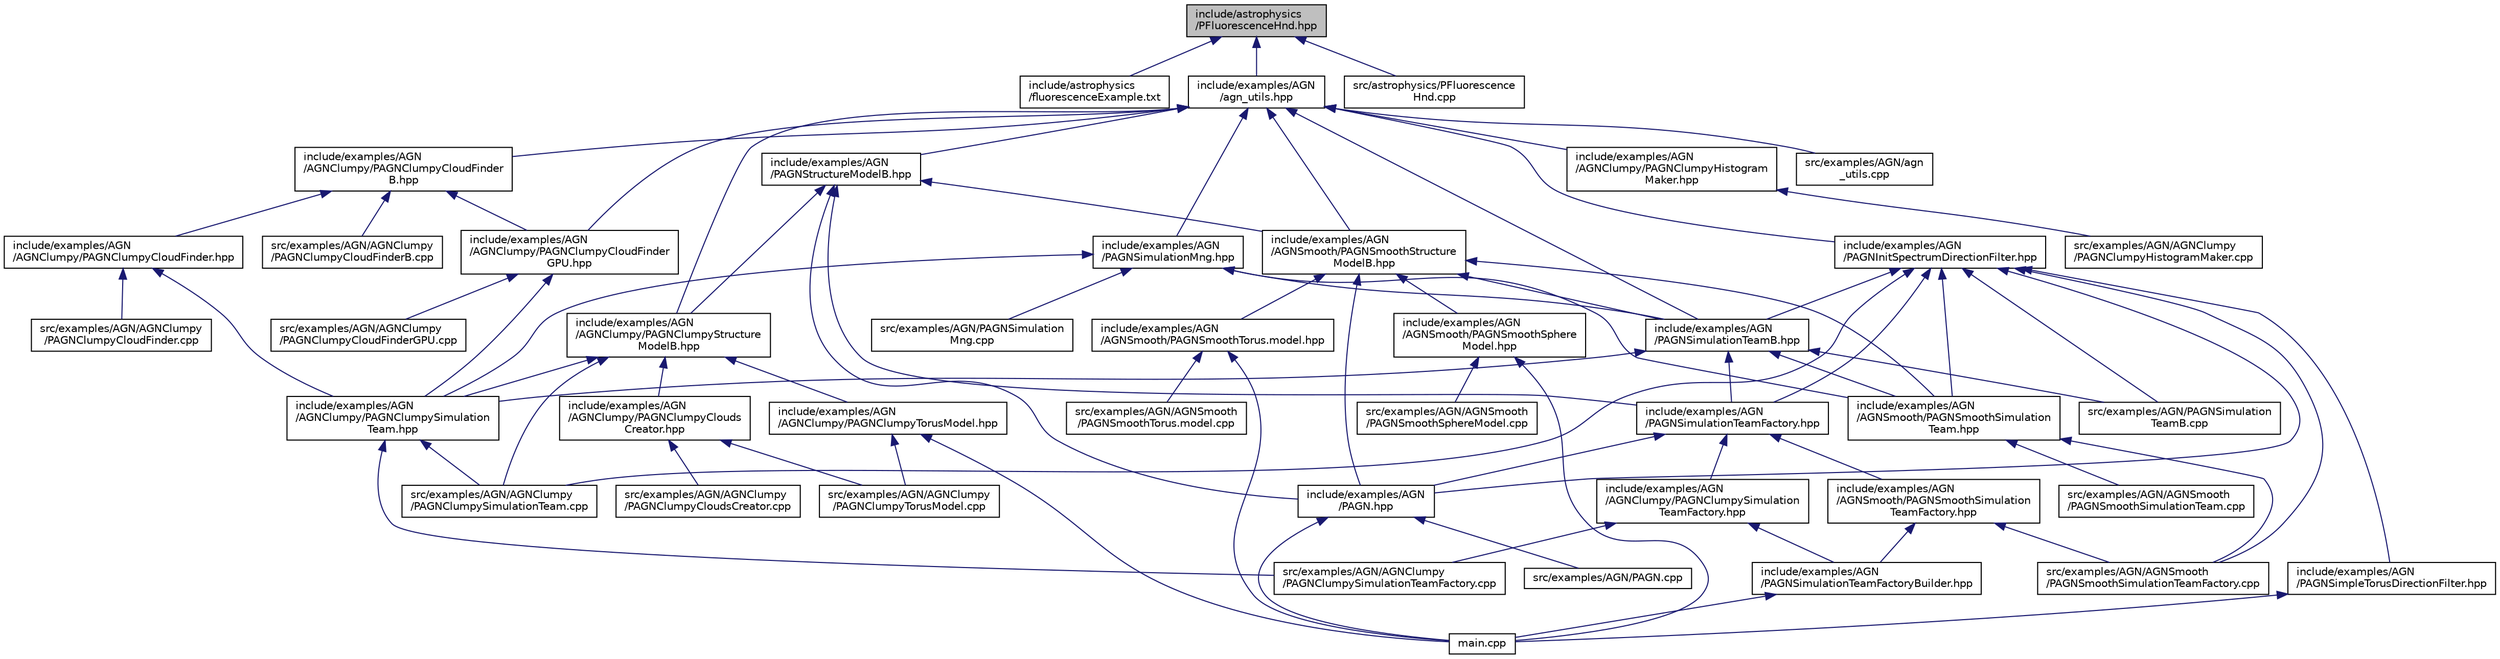 digraph "include/astrophysics/PFluorescenceHnd.hpp"
{
 // LATEX_PDF_SIZE
  edge [fontname="Helvetica",fontsize="10",labelfontname="Helvetica",labelfontsize="10"];
  node [fontname="Helvetica",fontsize="10",shape=record];
  Node1 [label="include/astrophysics\l/PFluorescenceHnd.hpp",height=0.2,width=0.4,color="black", fillcolor="grey75", style="filled", fontcolor="black",tooltip=" "];
  Node1 -> Node2 [dir="back",color="midnightblue",fontsize="10",style="solid"];
  Node2 [label="include/astrophysics\l/fluorescenceExample.txt",height=0.2,width=0.4,color="black", fillcolor="white", style="filled",URL="$fluorescence_example_8txt.html",tooltip=" "];
  Node1 -> Node3 [dir="back",color="midnightblue",fontsize="10",style="solid"];
  Node3 [label="include/examples/AGN\l/agn_utils.hpp",height=0.2,width=0.4,color="black", fillcolor="white", style="filled",URL="$agn__utils_8hpp.html",tooltip="This file contains all the utilities needed by the agn x-ray spectrum models, provided in this applic..."];
  Node3 -> Node4 [dir="back",color="midnightblue",fontsize="10",style="solid"];
  Node4 [label="include/examples/AGN\l/AGNClumpy/PAGNClumpyCloudFinder\lB.hpp",height=0.2,width=0.4,color="black", fillcolor="white", style="filled",URL="$_p_a_g_n_clumpy_cloud_finder_b_8hpp.html",tooltip=" "];
  Node4 -> Node5 [dir="back",color="midnightblue",fontsize="10",style="solid"];
  Node5 [label="include/examples/AGN\l/AGNClumpy/PAGNClumpyCloudFinder.hpp",height=0.2,width=0.4,color="black", fillcolor="white", style="filled",URL="$_p_a_g_n_clumpy_cloud_finder_8hpp.html",tooltip=" "];
  Node5 -> Node6 [dir="back",color="midnightblue",fontsize="10",style="solid"];
  Node6 [label="include/examples/AGN\l/AGNClumpy/PAGNClumpySimulation\lTeam.hpp",height=0.2,width=0.4,color="black", fillcolor="white", style="filled",URL="$_p_a_g_n_clumpy_simulation_team_8hpp.html",tooltip=" "];
  Node6 -> Node7 [dir="back",color="midnightblue",fontsize="10",style="solid"];
  Node7 [label="src/examples/AGN/AGNClumpy\l/PAGNClumpySimulationTeam.cpp",height=0.2,width=0.4,color="black", fillcolor="white", style="filled",URL="$_p_a_g_n_clumpy_simulation_team_8cpp.html",tooltip=" "];
  Node6 -> Node8 [dir="back",color="midnightblue",fontsize="10",style="solid"];
  Node8 [label="src/examples/AGN/AGNClumpy\l/PAGNClumpySimulationTeamFactory.cpp",height=0.2,width=0.4,color="black", fillcolor="white", style="filled",URL="$_p_a_g_n_clumpy_simulation_team_factory_8cpp.html",tooltip=" "];
  Node5 -> Node9 [dir="back",color="midnightblue",fontsize="10",style="solid"];
  Node9 [label="src/examples/AGN/AGNClumpy\l/PAGNClumpyCloudFinder.cpp",height=0.2,width=0.4,color="black", fillcolor="white", style="filled",URL="$_p_a_g_n_clumpy_cloud_finder_8cpp.html",tooltip=" "];
  Node4 -> Node10 [dir="back",color="midnightblue",fontsize="10",style="solid"];
  Node10 [label="include/examples/AGN\l/AGNClumpy/PAGNClumpyCloudFinder\lGPU.hpp",height=0.2,width=0.4,color="black", fillcolor="white", style="filled",URL="$_p_a_g_n_clumpy_cloud_finder_g_p_u_8hpp.html",tooltip=" "];
  Node10 -> Node6 [dir="back",color="midnightblue",fontsize="10",style="solid"];
  Node10 -> Node11 [dir="back",color="midnightblue",fontsize="10",style="solid"];
  Node11 [label="src/examples/AGN/AGNClumpy\l/PAGNClumpyCloudFinderGPU.cpp",height=0.2,width=0.4,color="black", fillcolor="white", style="filled",URL="$_p_a_g_n_clumpy_cloud_finder_g_p_u_8cpp.html",tooltip=" "];
  Node4 -> Node12 [dir="back",color="midnightblue",fontsize="10",style="solid"];
  Node12 [label="src/examples/AGN/AGNClumpy\l/PAGNClumpyCloudFinderB.cpp",height=0.2,width=0.4,color="black", fillcolor="white", style="filled",URL="$_p_a_g_n_clumpy_cloud_finder_b_8cpp.html",tooltip=" "];
  Node3 -> Node10 [dir="back",color="midnightblue",fontsize="10",style="solid"];
  Node3 -> Node13 [dir="back",color="midnightblue",fontsize="10",style="solid"];
  Node13 [label="include/examples/AGN\l/AGNClumpy/PAGNClumpyStructure\lModelB.hpp",height=0.2,width=0.4,color="black", fillcolor="white", style="filled",URL="$_p_a_g_n_clumpy_structure_model_b_8hpp.html",tooltip=" "];
  Node13 -> Node14 [dir="back",color="midnightblue",fontsize="10",style="solid"];
  Node14 [label="include/examples/AGN\l/AGNClumpy/PAGNClumpyClouds\lCreator.hpp",height=0.2,width=0.4,color="black", fillcolor="white", style="filled",URL="$_p_a_g_n_clumpy_clouds_creator_8hpp.html",tooltip=" "];
  Node14 -> Node15 [dir="back",color="midnightblue",fontsize="10",style="solid"];
  Node15 [label="src/examples/AGN/AGNClumpy\l/PAGNClumpyCloudsCreator.cpp",height=0.2,width=0.4,color="black", fillcolor="white", style="filled",URL="$_p_a_g_n_clumpy_clouds_creator_8cpp.html",tooltip=" "];
  Node14 -> Node16 [dir="back",color="midnightblue",fontsize="10",style="solid"];
  Node16 [label="src/examples/AGN/AGNClumpy\l/PAGNClumpyTorusModel.cpp",height=0.2,width=0.4,color="black", fillcolor="white", style="filled",URL="$_p_a_g_n_clumpy_torus_model_8cpp.html",tooltip=" "];
  Node13 -> Node6 [dir="back",color="midnightblue",fontsize="10",style="solid"];
  Node13 -> Node17 [dir="back",color="midnightblue",fontsize="10",style="solid"];
  Node17 [label="include/examples/AGN\l/AGNClumpy/PAGNClumpyTorusModel.hpp",height=0.2,width=0.4,color="black", fillcolor="white", style="filled",URL="$_p_a_g_n_clumpy_torus_model_8hpp.html",tooltip=" "];
  Node17 -> Node18 [dir="back",color="midnightblue",fontsize="10",style="solid"];
  Node18 [label="main.cpp",height=0.2,width=0.4,color="black", fillcolor="white", style="filled",URL="$main_8cpp.html",tooltip="This example shows how to use the fluorescence simulator object."];
  Node17 -> Node16 [dir="back",color="midnightblue",fontsize="10",style="solid"];
  Node13 -> Node7 [dir="back",color="midnightblue",fontsize="10",style="solid"];
  Node3 -> Node19 [dir="back",color="midnightblue",fontsize="10",style="solid"];
  Node19 [label="include/examples/AGN\l/AGNClumpy/PAGNClumpyHistogram\lMaker.hpp",height=0.2,width=0.4,color="black", fillcolor="white", style="filled",URL="$_p_a_g_n_clumpy_histogram_maker_8hpp.html",tooltip=" "];
  Node19 -> Node20 [dir="back",color="midnightblue",fontsize="10",style="solid"];
  Node20 [label="src/examples/AGN/AGNClumpy\l/PAGNClumpyHistogramMaker.cpp",height=0.2,width=0.4,color="black", fillcolor="white", style="filled",URL="$_p_a_g_n_clumpy_histogram_maker_8cpp.html",tooltip=" "];
  Node3 -> Node21 [dir="back",color="midnightblue",fontsize="10",style="solid"];
  Node21 [label="include/examples/AGN\l/AGNSmooth/PAGNSmoothStructure\lModelB.hpp",height=0.2,width=0.4,color="black", fillcolor="white", style="filled",URL="$_p_a_g_n_smooth_structure_model_b_8hpp.html",tooltip="This file contains the declaration of the PSimpleAGNStrucure model abstract base class."];
  Node21 -> Node22 [dir="back",color="midnightblue",fontsize="10",style="solid"];
  Node22 [label="include/examples/AGN\l/AGNSmooth/PAGNSmoothSimulation\lTeam.hpp",height=0.2,width=0.4,color="black", fillcolor="white", style="filled",URL="$_p_a_g_n_smooth_simulation_team_8hpp.html",tooltip=" "];
  Node22 -> Node23 [dir="back",color="midnightblue",fontsize="10",style="solid"];
  Node23 [label="src/examples/AGN/AGNSmooth\l/PAGNSmoothSimulationTeam.cpp",height=0.2,width=0.4,color="black", fillcolor="white", style="filled",URL="$_p_a_g_n_smooth_simulation_team_8cpp.html",tooltip=" "];
  Node22 -> Node24 [dir="back",color="midnightblue",fontsize="10",style="solid"];
  Node24 [label="src/examples/AGN/AGNSmooth\l/PAGNSmoothSimulationTeamFactory.cpp",height=0.2,width=0.4,color="black", fillcolor="white", style="filled",URL="$_p_a_g_n_smooth_simulation_team_factory_8cpp.html",tooltip=" "];
  Node21 -> Node25 [dir="back",color="midnightblue",fontsize="10",style="solid"];
  Node25 [label="include/examples/AGN\l/AGNSmooth/PAGNSmoothSphere\lModel.hpp",height=0.2,width=0.4,color="black", fillcolor="white", style="filled",URL="$_p_a_g_n_smooth_sphere_model_8hpp.html",tooltip=" "];
  Node25 -> Node18 [dir="back",color="midnightblue",fontsize="10",style="solid"];
  Node25 -> Node26 [dir="back",color="midnightblue",fontsize="10",style="solid"];
  Node26 [label="src/examples/AGN/AGNSmooth\l/PAGNSmoothSphereModel.cpp",height=0.2,width=0.4,color="black", fillcolor="white", style="filled",URL="$_p_a_g_n_smooth_sphere_model_8cpp.html",tooltip=" "];
  Node21 -> Node27 [dir="back",color="midnightblue",fontsize="10",style="solid"];
  Node27 [label="include/examples/AGN\l/AGNSmooth/PAGNSmoothTorus.model.hpp",height=0.2,width=0.4,color="black", fillcolor="white", style="filled",URL="$_p_a_g_n_smooth_torus_8model_8hpp.html",tooltip=" "];
  Node27 -> Node18 [dir="back",color="midnightblue",fontsize="10",style="solid"];
  Node27 -> Node28 [dir="back",color="midnightblue",fontsize="10",style="solid"];
  Node28 [label="src/examples/AGN/AGNSmooth\l/PAGNSmoothTorus.model.cpp",height=0.2,width=0.4,color="black", fillcolor="white", style="filled",URL="$_p_a_g_n_smooth_torus_8model_8cpp.html",tooltip=" "];
  Node21 -> Node29 [dir="back",color="midnightblue",fontsize="10",style="solid"];
  Node29 [label="include/examples/AGN\l/PAGN.hpp",height=0.2,width=0.4,color="black", fillcolor="white", style="filled",URL="$_p_a_g_n_8hpp.html",tooltip=" "];
  Node29 -> Node18 [dir="back",color="midnightblue",fontsize="10",style="solid"];
  Node29 -> Node30 [dir="back",color="midnightblue",fontsize="10",style="solid"];
  Node30 [label="src/examples/AGN/PAGN.cpp",height=0.2,width=0.4,color="black", fillcolor="white", style="filled",URL="$_p_a_g_n_8cpp.html",tooltip=" "];
  Node21 -> Node31 [dir="back",color="midnightblue",fontsize="10",style="solid"];
  Node31 [label="include/examples/AGN\l/PAGNSimulationTeamB.hpp",height=0.2,width=0.4,color="black", fillcolor="white", style="filled",URL="$_p_a_g_n_simulation_team_b_8hpp.html",tooltip=" "];
  Node31 -> Node6 [dir="back",color="midnightblue",fontsize="10",style="solid"];
  Node31 -> Node22 [dir="back",color="midnightblue",fontsize="10",style="solid"];
  Node31 -> Node32 [dir="back",color="midnightblue",fontsize="10",style="solid"];
  Node32 [label="include/examples/AGN\l/PAGNSimulationTeamFactory.hpp",height=0.2,width=0.4,color="black", fillcolor="white", style="filled",URL="$_p_a_g_n_simulation_team_factory_8hpp.html",tooltip=" "];
  Node32 -> Node33 [dir="back",color="midnightblue",fontsize="10",style="solid"];
  Node33 [label="include/examples/AGN\l/AGNClumpy/PAGNClumpySimulation\lTeamFactory.hpp",height=0.2,width=0.4,color="black", fillcolor="white", style="filled",URL="$_p_a_g_n_clumpy_simulation_team_factory_8hpp.html",tooltip=" "];
  Node33 -> Node34 [dir="back",color="midnightblue",fontsize="10",style="solid"];
  Node34 [label="include/examples/AGN\l/PAGNSimulationTeamFactoryBuilder.hpp",height=0.2,width=0.4,color="black", fillcolor="white", style="filled",URL="$_p_a_g_n_simulation_team_factory_builder_8hpp.html",tooltip=" "];
  Node34 -> Node18 [dir="back",color="midnightblue",fontsize="10",style="solid"];
  Node33 -> Node8 [dir="back",color="midnightblue",fontsize="10",style="solid"];
  Node32 -> Node35 [dir="back",color="midnightblue",fontsize="10",style="solid"];
  Node35 [label="include/examples/AGN\l/AGNSmooth/PAGNSmoothSimulation\lTeamFactory.hpp",height=0.2,width=0.4,color="black", fillcolor="white", style="filled",URL="$_p_a_g_n_smooth_simulation_team_factory_8hpp.html",tooltip=" "];
  Node35 -> Node34 [dir="back",color="midnightblue",fontsize="10",style="solid"];
  Node35 -> Node24 [dir="back",color="midnightblue",fontsize="10",style="solid"];
  Node32 -> Node29 [dir="back",color="midnightblue",fontsize="10",style="solid"];
  Node31 -> Node36 [dir="back",color="midnightblue",fontsize="10",style="solid"];
  Node36 [label="src/examples/AGN/PAGNSimulation\lTeamB.cpp",height=0.2,width=0.4,color="black", fillcolor="white", style="filled",URL="$_p_a_g_n_simulation_team_b_8cpp.html",tooltip=" "];
  Node3 -> Node37 [dir="back",color="midnightblue",fontsize="10",style="solid"];
  Node37 [label="include/examples/AGN\l/PAGNStructureModelB.hpp",height=0.2,width=0.4,color="black", fillcolor="white", style="filled",URL="$_p_a_g_n_structure_model_b_8hpp.html",tooltip=" "];
  Node37 -> Node13 [dir="back",color="midnightblue",fontsize="10",style="solid"];
  Node37 -> Node21 [dir="back",color="midnightblue",fontsize="10",style="solid"];
  Node37 -> Node29 [dir="back",color="midnightblue",fontsize="10",style="solid"];
  Node37 -> Node32 [dir="back",color="midnightblue",fontsize="10",style="solid"];
  Node3 -> Node31 [dir="back",color="midnightblue",fontsize="10",style="solid"];
  Node3 -> Node38 [dir="back",color="midnightblue",fontsize="10",style="solid"];
  Node38 [label="include/examples/AGN\l/PAGNSimulationMng.hpp",height=0.2,width=0.4,color="black", fillcolor="white", style="filled",URL="$_p_a_g_n_simulation_mng_8hpp.html",tooltip=" "];
  Node38 -> Node6 [dir="back",color="midnightblue",fontsize="10",style="solid"];
  Node38 -> Node22 [dir="back",color="midnightblue",fontsize="10",style="solid"];
  Node38 -> Node31 [dir="back",color="midnightblue",fontsize="10",style="solid"];
  Node38 -> Node39 [dir="back",color="midnightblue",fontsize="10",style="solid"];
  Node39 [label="src/examples/AGN/PAGNSimulation\lMng.cpp",height=0.2,width=0.4,color="black", fillcolor="white", style="filled",URL="$_p_a_g_n_simulation_mng_8cpp.html",tooltip=" "];
  Node3 -> Node40 [dir="back",color="midnightblue",fontsize="10",style="solid"];
  Node40 [label="include/examples/AGN\l/PAGNInitSpectrumDirectionFilter.hpp",height=0.2,width=0.4,color="black", fillcolor="white", style="filled",URL="$_p_a_g_n_init_spectrum_direction_filter_8hpp.html",tooltip=" "];
  Node40 -> Node22 [dir="back",color="midnightblue",fontsize="10",style="solid"];
  Node40 -> Node31 [dir="back",color="midnightblue",fontsize="10",style="solid"];
  Node40 -> Node32 [dir="back",color="midnightblue",fontsize="10",style="solid"];
  Node40 -> Node29 [dir="back",color="midnightblue",fontsize="10",style="solid"];
  Node40 -> Node41 [dir="back",color="midnightblue",fontsize="10",style="solid"];
  Node41 [label="include/examples/AGN\l/PAGNSimpleTorusDirectionFilter.hpp",height=0.2,width=0.4,color="black", fillcolor="white", style="filled",URL="$_p_a_g_n_simple_torus_direction_filter_8hpp.html",tooltip=" "];
  Node41 -> Node18 [dir="back",color="midnightblue",fontsize="10",style="solid"];
  Node40 -> Node7 [dir="back",color="midnightblue",fontsize="10",style="solid"];
  Node40 -> Node24 [dir="back",color="midnightblue",fontsize="10",style="solid"];
  Node40 -> Node36 [dir="back",color="midnightblue",fontsize="10",style="solid"];
  Node3 -> Node42 [dir="back",color="midnightblue",fontsize="10",style="solid"];
  Node42 [label="src/examples/AGN/agn\l_utils.cpp",height=0.2,width=0.4,color="black", fillcolor="white", style="filled",URL="$agn__utils_8cpp.html",tooltip=" "];
  Node1 -> Node43 [dir="back",color="midnightblue",fontsize="10",style="solid"];
  Node43 [label="src/astrophysics/PFluorescence\lHnd.cpp",height=0.2,width=0.4,color="black", fillcolor="white", style="filled",URL="$_p_fluorescence_hnd_8cpp.html",tooltip=" "];
}
